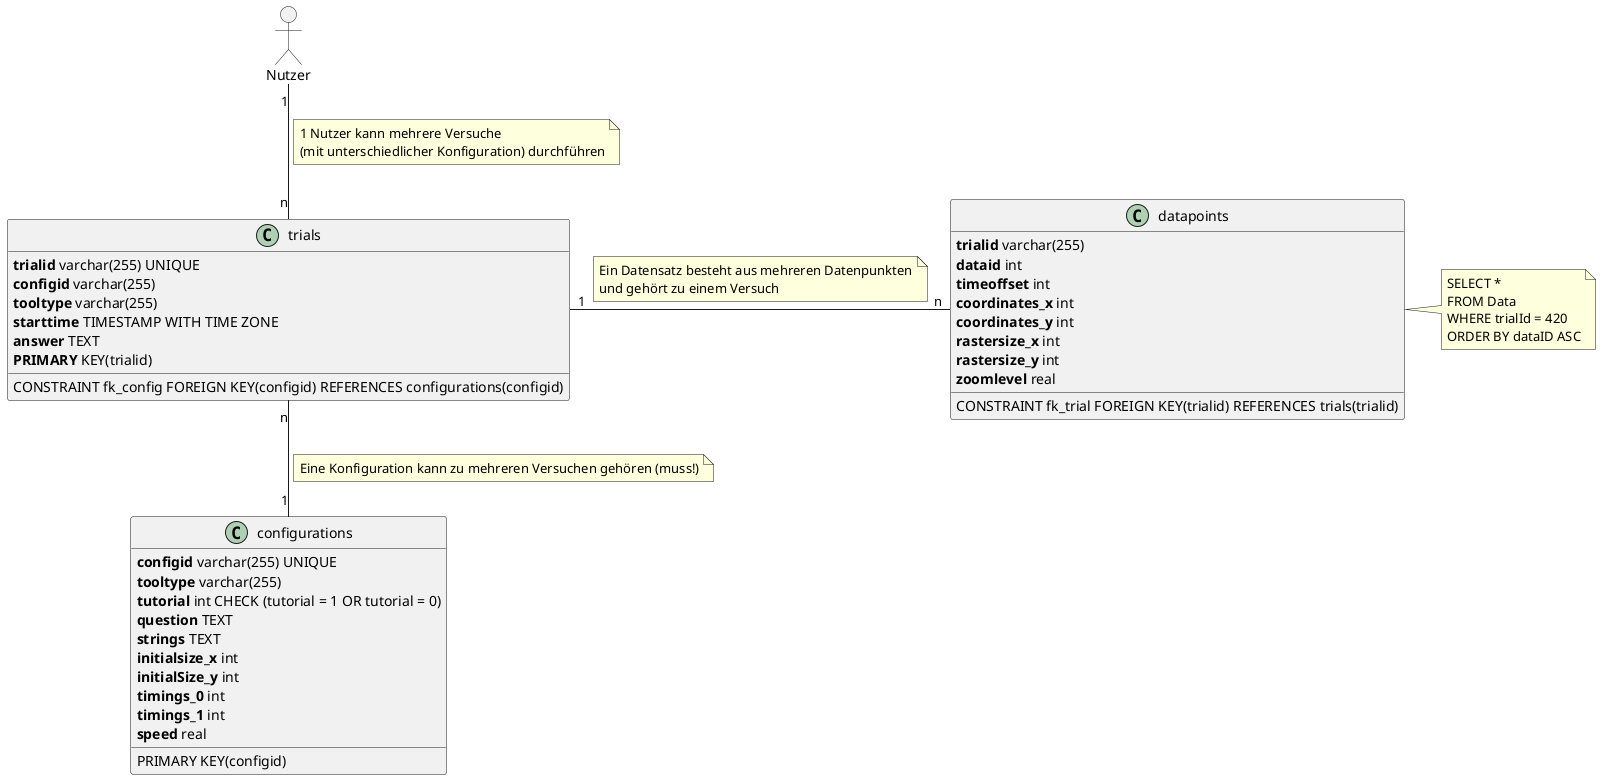 @startuml database

allowmixing

actor "Nutzer" as n

class "configurations" as c {
    **configid** varchar(255) UNIQUE
    **tooltype** varchar(255)
    **tutorial** int CHECK (tutorial = 1 OR tutorial = 0)
    **question** TEXT
    **strings** TEXT
    **initialsize_x** int
    **initialSize_y** int
    **timings_0** int
    **timings_1** int
    **speed** real
    __
    PRIMARY KEY(configid)
}

class "trials" as t {
    **trialid** varchar(255) UNIQUE
    **configid** varchar(255)
    **tooltype** varchar(255)
    **starttime** TIMESTAMP WITH TIME ZONE
    **answer** TEXT
    **PRIMARY** KEY(trialid)
    __
    CONSTRAINT fk_config FOREIGN KEY(configid) REFERENCES configurations(configid)
}

class "datapoints" as d {
    **trialid** varchar(255)
    **dataid** int
    **timeoffset** int
    **coordinates_x** int
    **coordinates_y** int
    **rastersize_x** int
    **rastersize_y** int
    **zoomlevel** real
    __
    CONSTRAINT fk_trial FOREIGN KEY(trialid) REFERENCES trials(trialid)
}

n "1" -- "n" t
note on link
    1 Nutzer kann mehrere Versuche
    (mit unterschiedlicher Konfiguration) durchführen
end note
t "1" -r- "n" d
note on link
    Ein Datensatz besteht aus mehreren Datenpunkten
    und gehört zu einem Versuch
end note
t "n" -- "1" c
note on link
    Eine Konfiguration kann zu mehreren Versuchen gehören (muss!)
end note

note right of d
    SELECT *
    FROM Data
    WHERE trialId = 420
    ORDER BY dataID ASC
end note
@enduml
